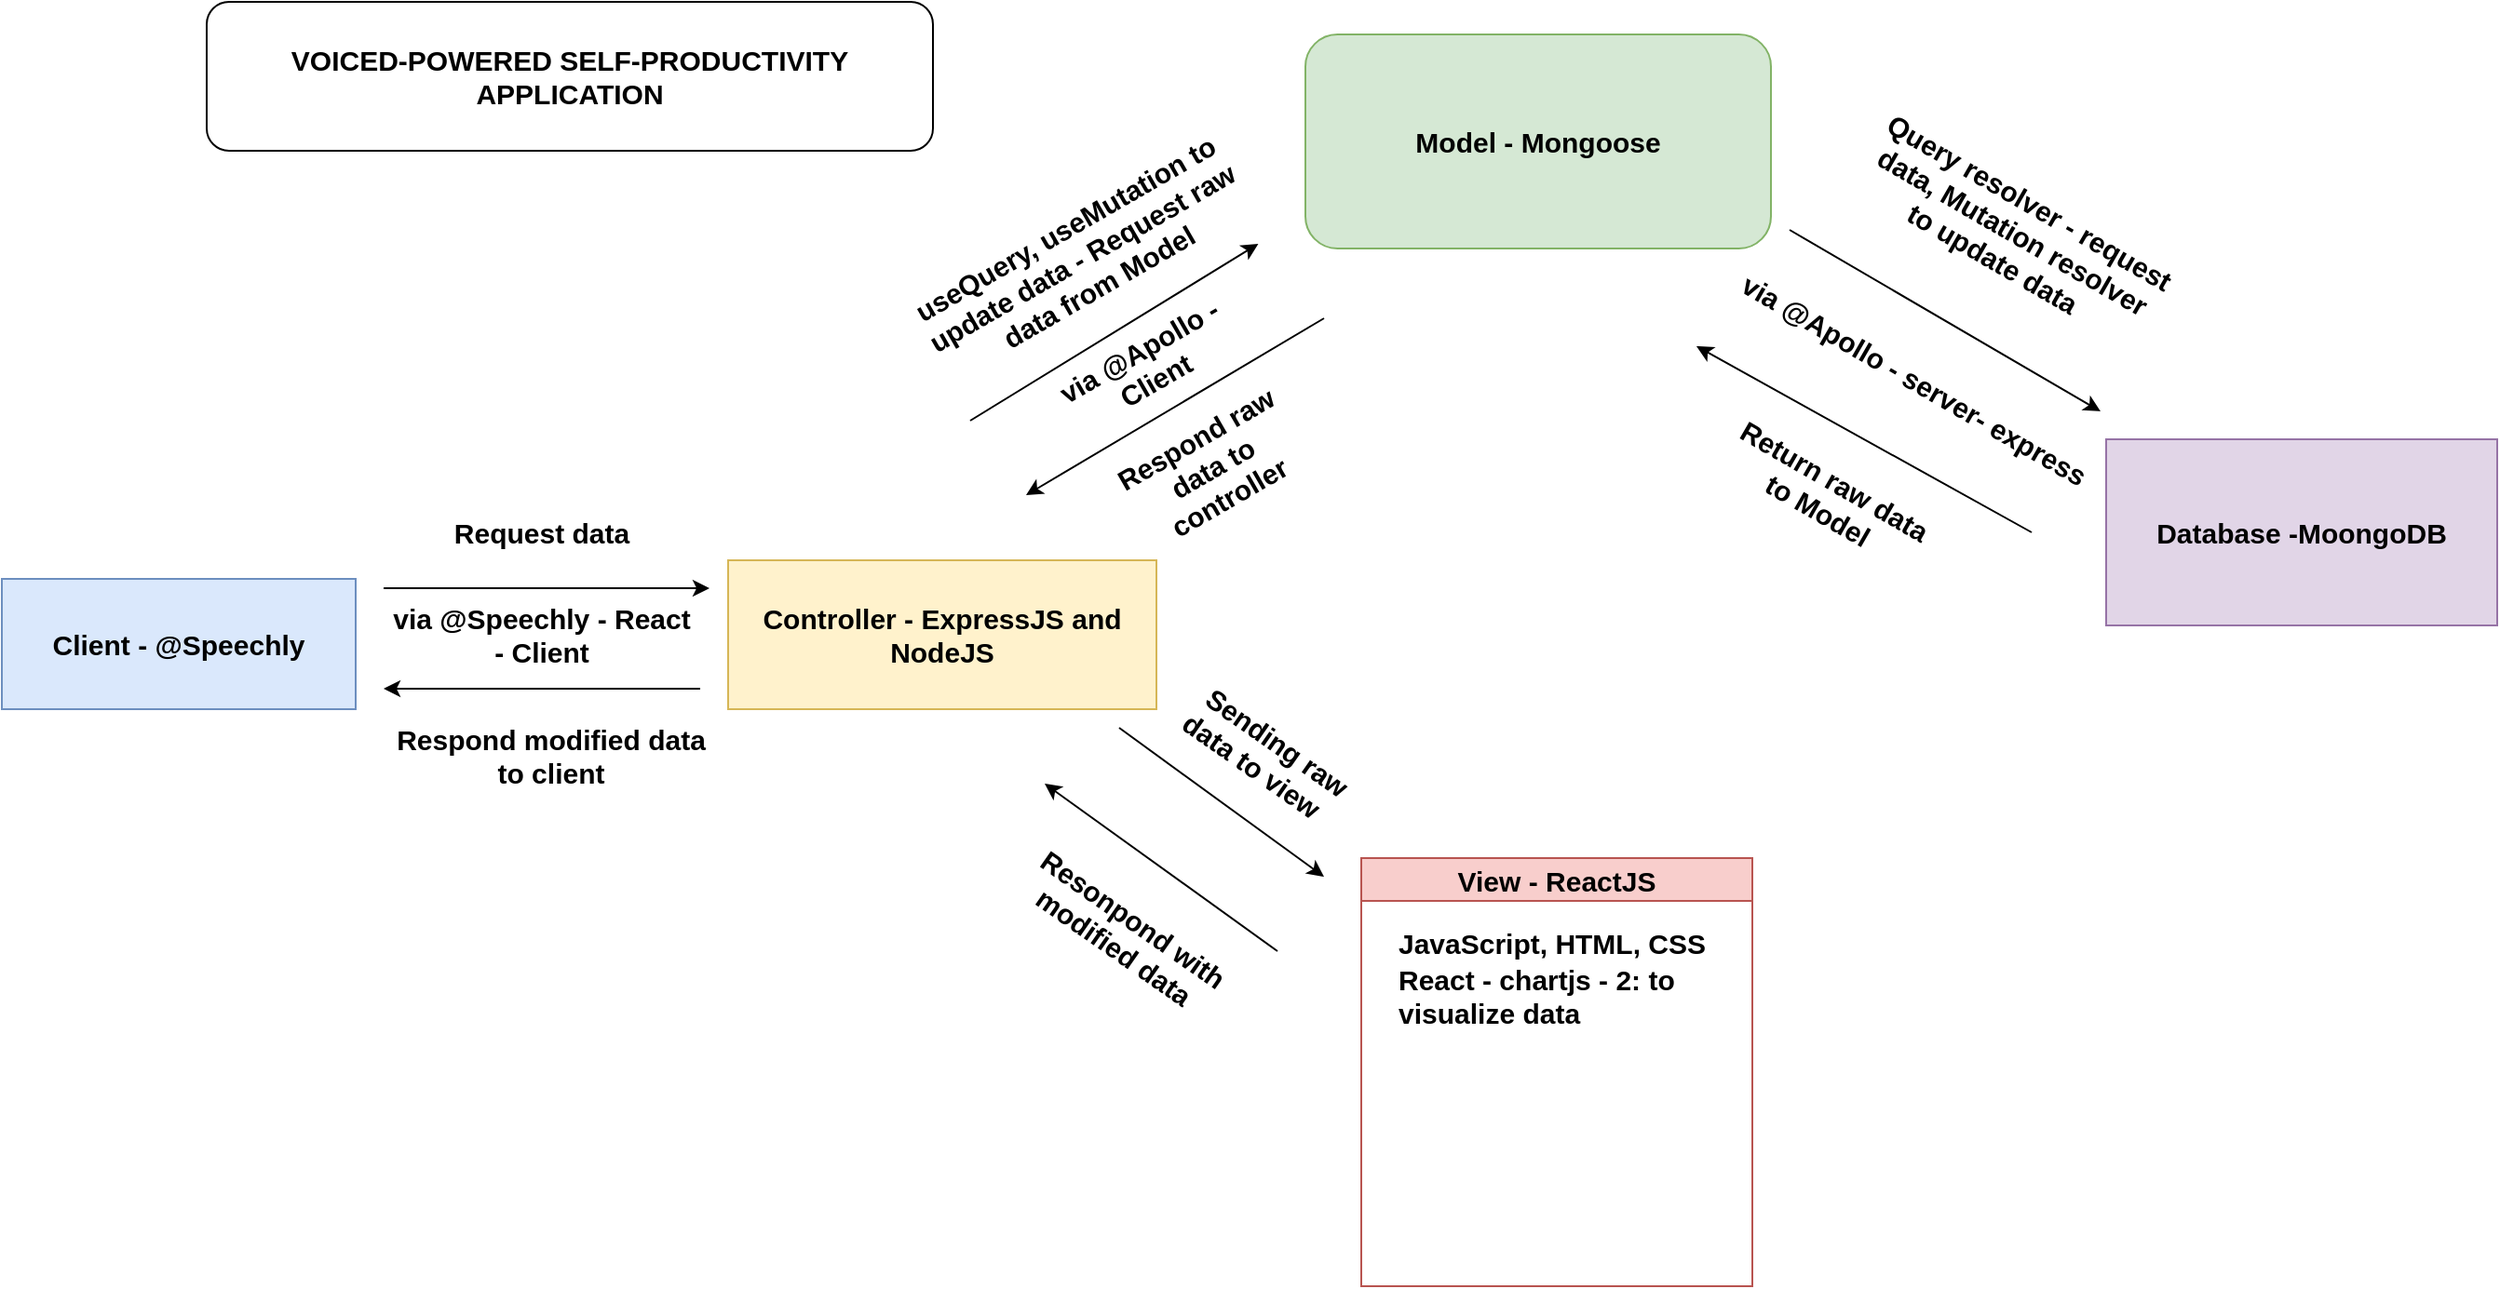 <mxfile version="15.5.9" type="github">
  <diagram id="mBfj8Z1WwXOkY7Xo1tF7" name="Page-1">
    <mxGraphModel dx="3276" dy="1358" grid="1" gridSize="10" guides="1" tooltips="1" connect="1" arrows="1" fold="1" page="1" pageScale="1" pageWidth="850" pageHeight="1100" math="0" shadow="0">
      <root>
        <mxCell id="0" />
        <mxCell id="1" parent="0" />
        <mxCell id="fSmmvaD_VFtoIKGgGKEK-15" value="View - ReactJS" style="swimlane;align=center;startSize=23;fillColor=#f8cecc;strokeColor=#b85450;swimlaneFillColor=none;fontStyle=1;fontSize=15;" parent="1" vertex="1">
          <mxGeometry x="680" y="510" width="210" height="230" as="geometry" />
        </mxCell>
        <mxCell id="fSmmvaD_VFtoIKGgGKEK-16" value="JavaScript, HTML, CSS" style="text;strokeColor=none;fillColor=none;align=center;verticalAlign=middle;spacingLeft=4;spacingRight=4;overflow=hidden;points=[[0,0.5],[1,0.5]];portConstraint=eastwest;rotatable=0;fontSize=15;fontStyle=1" parent="fSmmvaD_VFtoIKGgGKEK-15" vertex="1">
          <mxGeometry x="15" y="30" width="175" height="30" as="geometry" />
        </mxCell>
        <mxCell id="1hfYZ1iNuW0zuiRspNUj-5" value="React - chartjs - 2: to visualize data" style="text;html=1;strokeColor=none;fillColor=none;align=left;verticalAlign=middle;whiteSpace=wrap;rounded=0;fontSize=15;fontStyle=1" parent="fSmmvaD_VFtoIKGgGKEK-15" vertex="1">
          <mxGeometry x="17.5" y="60" width="175" height="28.17" as="geometry" />
        </mxCell>
        <mxCell id="fSmmvaD_VFtoIKGgGKEK-34" value="&lt;font style=&quot;font-size: 15px;&quot;&gt;Request data&lt;/font&gt;" style="text;html=1;strokeColor=none;fillColor=none;align=center;verticalAlign=middle;whiteSpace=wrap;rounded=0;fontStyle=1;fontSize=15;" parent="1" vertex="1">
          <mxGeometry x="190" y="320" width="100" height="30" as="geometry" />
        </mxCell>
        <mxCell id="fSmmvaD_VFtoIKGgGKEK-35" value="&lt;font style=&quot;font-size: 15px;&quot;&gt;Respond modified data to client&lt;/font&gt;" style="text;html=1;strokeColor=none;fillColor=none;align=center;verticalAlign=middle;whiteSpace=wrap;rounded=0;fontStyle=1;fontSize=15;" parent="1" vertex="1">
          <mxGeometry x="160" y="430" width="170" height="50" as="geometry" />
        </mxCell>
        <mxCell id="fSmmvaD_VFtoIKGgGKEK-40" value="&lt;font style=&quot;font-size: 15px;&quot;&gt;useQuery, useMutation to update data - Request raw data from Model&lt;/font&gt;" style="text;html=1;strokeColor=none;fillColor=none;align=center;verticalAlign=middle;whiteSpace=wrap;rounded=0;rotation=-30;fontStyle=1;fontSize=15;" parent="1" vertex="1">
          <mxGeometry x="425" y="165.84" width="210" height="42.5" as="geometry" />
        </mxCell>
        <mxCell id="fSmmvaD_VFtoIKGgGKEK-41" value="&lt;font style=&quot;font-size: 15px;&quot;&gt;Respond raw data to controller&lt;/font&gt;" style="text;html=1;strokeColor=none;fillColor=none;align=center;verticalAlign=middle;whiteSpace=wrap;rounded=0;rotation=-30;fontStyle=1;fontSize=15;" parent="1" vertex="1">
          <mxGeometry x="540" y="285" width="120" height="30" as="geometry" />
        </mxCell>
        <mxCell id="fSmmvaD_VFtoIKGgGKEK-53" value="&lt;font style=&quot;font-size: 15px;&quot;&gt;Sending raw data to view&amp;nbsp;&amp;nbsp;&lt;/font&gt;" style="text;html=1;strokeColor=none;fillColor=none;align=center;verticalAlign=middle;whiteSpace=wrap;rounded=0;rotation=35;fontStyle=1;fontSize=15;" parent="1" vertex="1">
          <mxGeometry x="570" y="440" width="120" height="30" as="geometry" />
        </mxCell>
        <mxCell id="fSmmvaD_VFtoIKGgGKEK-54" value="&lt;font style=&quot;font-size: 15px;&quot;&gt;Resonpond with modified data&lt;/font&gt;" style="text;html=1;strokeColor=none;fillColor=none;align=center;verticalAlign=middle;whiteSpace=wrap;rounded=0;rotation=35;fontStyle=1;fontSize=15;" parent="1" vertex="1">
          <mxGeometry x="480" y="528" width="145" height="44.63" as="geometry" />
        </mxCell>
        <mxCell id="fSmmvaD_VFtoIKGgGKEK-56" value="&lt;span style=&quot;font-size: 15px;&quot;&gt;Query resolver - request data, Mutation resolver to update data&amp;nbsp;&lt;/span&gt;" style="text;html=1;strokeColor=none;fillColor=none;align=center;verticalAlign=middle;whiteSpace=wrap;rounded=0;rotation=30;fontStyle=1;fontSize=15;" parent="1" vertex="1">
          <mxGeometry x="940" y="138.34" width="180" height="70" as="geometry" />
        </mxCell>
        <mxCell id="fSmmvaD_VFtoIKGgGKEK-60" value="&lt;span style=&quot;font-size: 15px;&quot;&gt;Return raw data to Model&lt;/span&gt;" style="text;html=1;strokeColor=none;fillColor=none;align=center;verticalAlign=middle;whiteSpace=wrap;rounded=0;rotation=30;fontStyle=1;fontSize=15;" parent="1" vertex="1">
          <mxGeometry x="870" y="300" width="120" height="30" as="geometry" />
        </mxCell>
        <mxCell id="fSmmvaD_VFtoIKGgGKEK-64" value="&lt;span style=&quot;font-size: 15px;&quot;&gt;VOICED-POWERED SELF-PRODUCTIVITY APPLICATION&lt;br style=&quot;font-size: 15px;&quot;&gt;&lt;/span&gt;" style="rounded=1;whiteSpace=wrap;html=1;align=center;fontStyle=1;fontSize=15;" parent="1" vertex="1">
          <mxGeometry x="60" y="50" width="390" height="80" as="geometry" />
        </mxCell>
        <mxCell id="1hfYZ1iNuW0zuiRspNUj-1" value="&lt;font style=&quot;font-size: 15px;&quot;&gt;via @Apollo - server- express&lt;/font&gt;" style="text;html=1;strokeColor=none;fillColor=none;align=center;verticalAlign=middle;whiteSpace=wrap;rounded=0;rotation=30;fontStyle=1;fontSize=15;" parent="1" vertex="1">
          <mxGeometry x="870" y="230" width="215.31" height="45" as="geometry" />
        </mxCell>
        <mxCell id="1hfYZ1iNuW0zuiRspNUj-2" value="Database -MoongoDB" style="rounded=0;whiteSpace=wrap;html=1;fontSize=15;fillColor=#e1d5e7;strokeColor=#9673a6;align=center;fontStyle=1" parent="1" vertex="1">
          <mxGeometry x="1080" y="285" width="210" height="100" as="geometry" />
        </mxCell>
        <mxCell id="1hfYZ1iNuW0zuiRspNUj-3" value="Model - Mongoose" style="rounded=1;whiteSpace=wrap;html=1;fontSize=15;fillColor=#d5e8d4;strokeColor=#82b366;align=center;fontStyle=1" parent="1" vertex="1">
          <mxGeometry x="650" y="67.5" width="250" height="115" as="geometry" />
        </mxCell>
        <mxCell id="1hfYZ1iNuW0zuiRspNUj-4" value="Controller - ExpressJS and NodeJS" style="rounded=0;whiteSpace=wrap;html=1;fontSize=15;fillColor=#fff2cc;strokeColor=#d6b656;align=center;fontStyle=1" parent="1" vertex="1">
          <mxGeometry x="340" y="350" width="230" height="80" as="geometry" />
        </mxCell>
        <mxCell id="1hfYZ1iNuW0zuiRspNUj-7" value="via @Speechly - React - Client" style="text;html=1;strokeColor=none;fillColor=none;align=center;verticalAlign=middle;whiteSpace=wrap;rounded=0;fontSize=15;fontStyle=1" parent="1" vertex="1">
          <mxGeometry x="155" y="375" width="170" height="30" as="geometry" />
        </mxCell>
        <mxCell id="1hfYZ1iNuW0zuiRspNUj-8" value="via @Apollo - Client" style="text;html=1;strokeColor=none;fillColor=none;align=center;verticalAlign=middle;whiteSpace=wrap;rounded=0;fontSize=15;rotation=-30;fontStyle=1" parent="1" vertex="1">
          <mxGeometry x="495" y="230" width="140" height="30" as="geometry" />
        </mxCell>
        <mxCell id="1hfYZ1iNuW0zuiRspNUj-9" value="" style="endArrow=classic;html=1;rounded=0;fontSize=15;align=center;fontStyle=1" parent="1" edge="1">
          <mxGeometry width="50" height="50" relative="1" as="geometry">
            <mxPoint x="155" y="365" as="sourcePoint" />
            <mxPoint x="330" y="365" as="targetPoint" />
          </mxGeometry>
        </mxCell>
        <mxCell id="1hfYZ1iNuW0zuiRspNUj-10" value="&lt;b&gt;Client - @Speechly&lt;/b&gt;" style="rounded=0;whiteSpace=wrap;html=1;fontSize=15;align=center;fillColor=#dae8fc;strokeColor=#6c8ebf;" parent="1" vertex="1">
          <mxGeometry x="-50" y="360" width="190" height="70" as="geometry" />
        </mxCell>
        <mxCell id="TKUSJeFmJsmfuXG0rJJP-1" value="" style="endArrow=classic;html=1;rounded=0;fontSize=15;align=center;fontStyle=1" parent="1" edge="1">
          <mxGeometry width="50" height="50" relative="1" as="geometry">
            <mxPoint x="325" y="419" as="sourcePoint" />
            <mxPoint x="155" y="419" as="targetPoint" />
          </mxGeometry>
        </mxCell>
        <mxCell id="TKUSJeFmJsmfuXG0rJJP-2" value="" style="endArrow=classic;html=1;rounded=0;fontSize=15;align=center;fontStyle=1" parent="1" edge="1">
          <mxGeometry width="50" height="50" relative="1" as="geometry">
            <mxPoint x="550" y="440" as="sourcePoint" />
            <mxPoint x="660" y="520" as="targetPoint" />
          </mxGeometry>
        </mxCell>
        <mxCell id="TKUSJeFmJsmfuXG0rJJP-4" value="" style="endArrow=classic;html=1;rounded=0;fontSize=15;align=center;fontStyle=1" parent="1" edge="1">
          <mxGeometry width="50" height="50" relative="1" as="geometry">
            <mxPoint x="635" y="560" as="sourcePoint" />
            <mxPoint x="510" y="470" as="targetPoint" />
          </mxGeometry>
        </mxCell>
        <mxCell id="TKUSJeFmJsmfuXG0rJJP-5" value="" style="endArrow=classic;html=1;rounded=0;fontSize=15;align=center;fontStyle=1" parent="1" edge="1">
          <mxGeometry width="50" height="50" relative="1" as="geometry">
            <mxPoint x="470" y="275" as="sourcePoint" />
            <mxPoint x="624.71" y="180" as="targetPoint" />
          </mxGeometry>
        </mxCell>
        <mxCell id="TKUSJeFmJsmfuXG0rJJP-6" value="" style="endArrow=classic;html=1;rounded=0;fontSize=15;align=center;fontStyle=1" parent="1" edge="1">
          <mxGeometry width="50" height="50" relative="1" as="geometry">
            <mxPoint x="660" y="220" as="sourcePoint" />
            <mxPoint x="500" y="315" as="targetPoint" />
          </mxGeometry>
        </mxCell>
        <mxCell id="TKUSJeFmJsmfuXG0rJJP-7" value="" style="endArrow=classic;html=1;rounded=0;fontSize=15;align=center;fontStyle=1" parent="1" edge="1">
          <mxGeometry width="50" height="50" relative="1" as="geometry">
            <mxPoint x="910" y="172.5" as="sourcePoint" />
            <mxPoint x="1077" y="270" as="targetPoint" />
          </mxGeometry>
        </mxCell>
        <mxCell id="TKUSJeFmJsmfuXG0rJJP-8" value="" style="endArrow=classic;html=1;rounded=0;fontSize=15;align=center;fontStyle=1" parent="1" edge="1">
          <mxGeometry width="50" height="50" relative="1" as="geometry">
            <mxPoint x="1040" y="335" as="sourcePoint" />
            <mxPoint x="860" y="235" as="targetPoint" />
          </mxGeometry>
        </mxCell>
      </root>
    </mxGraphModel>
  </diagram>
</mxfile>
